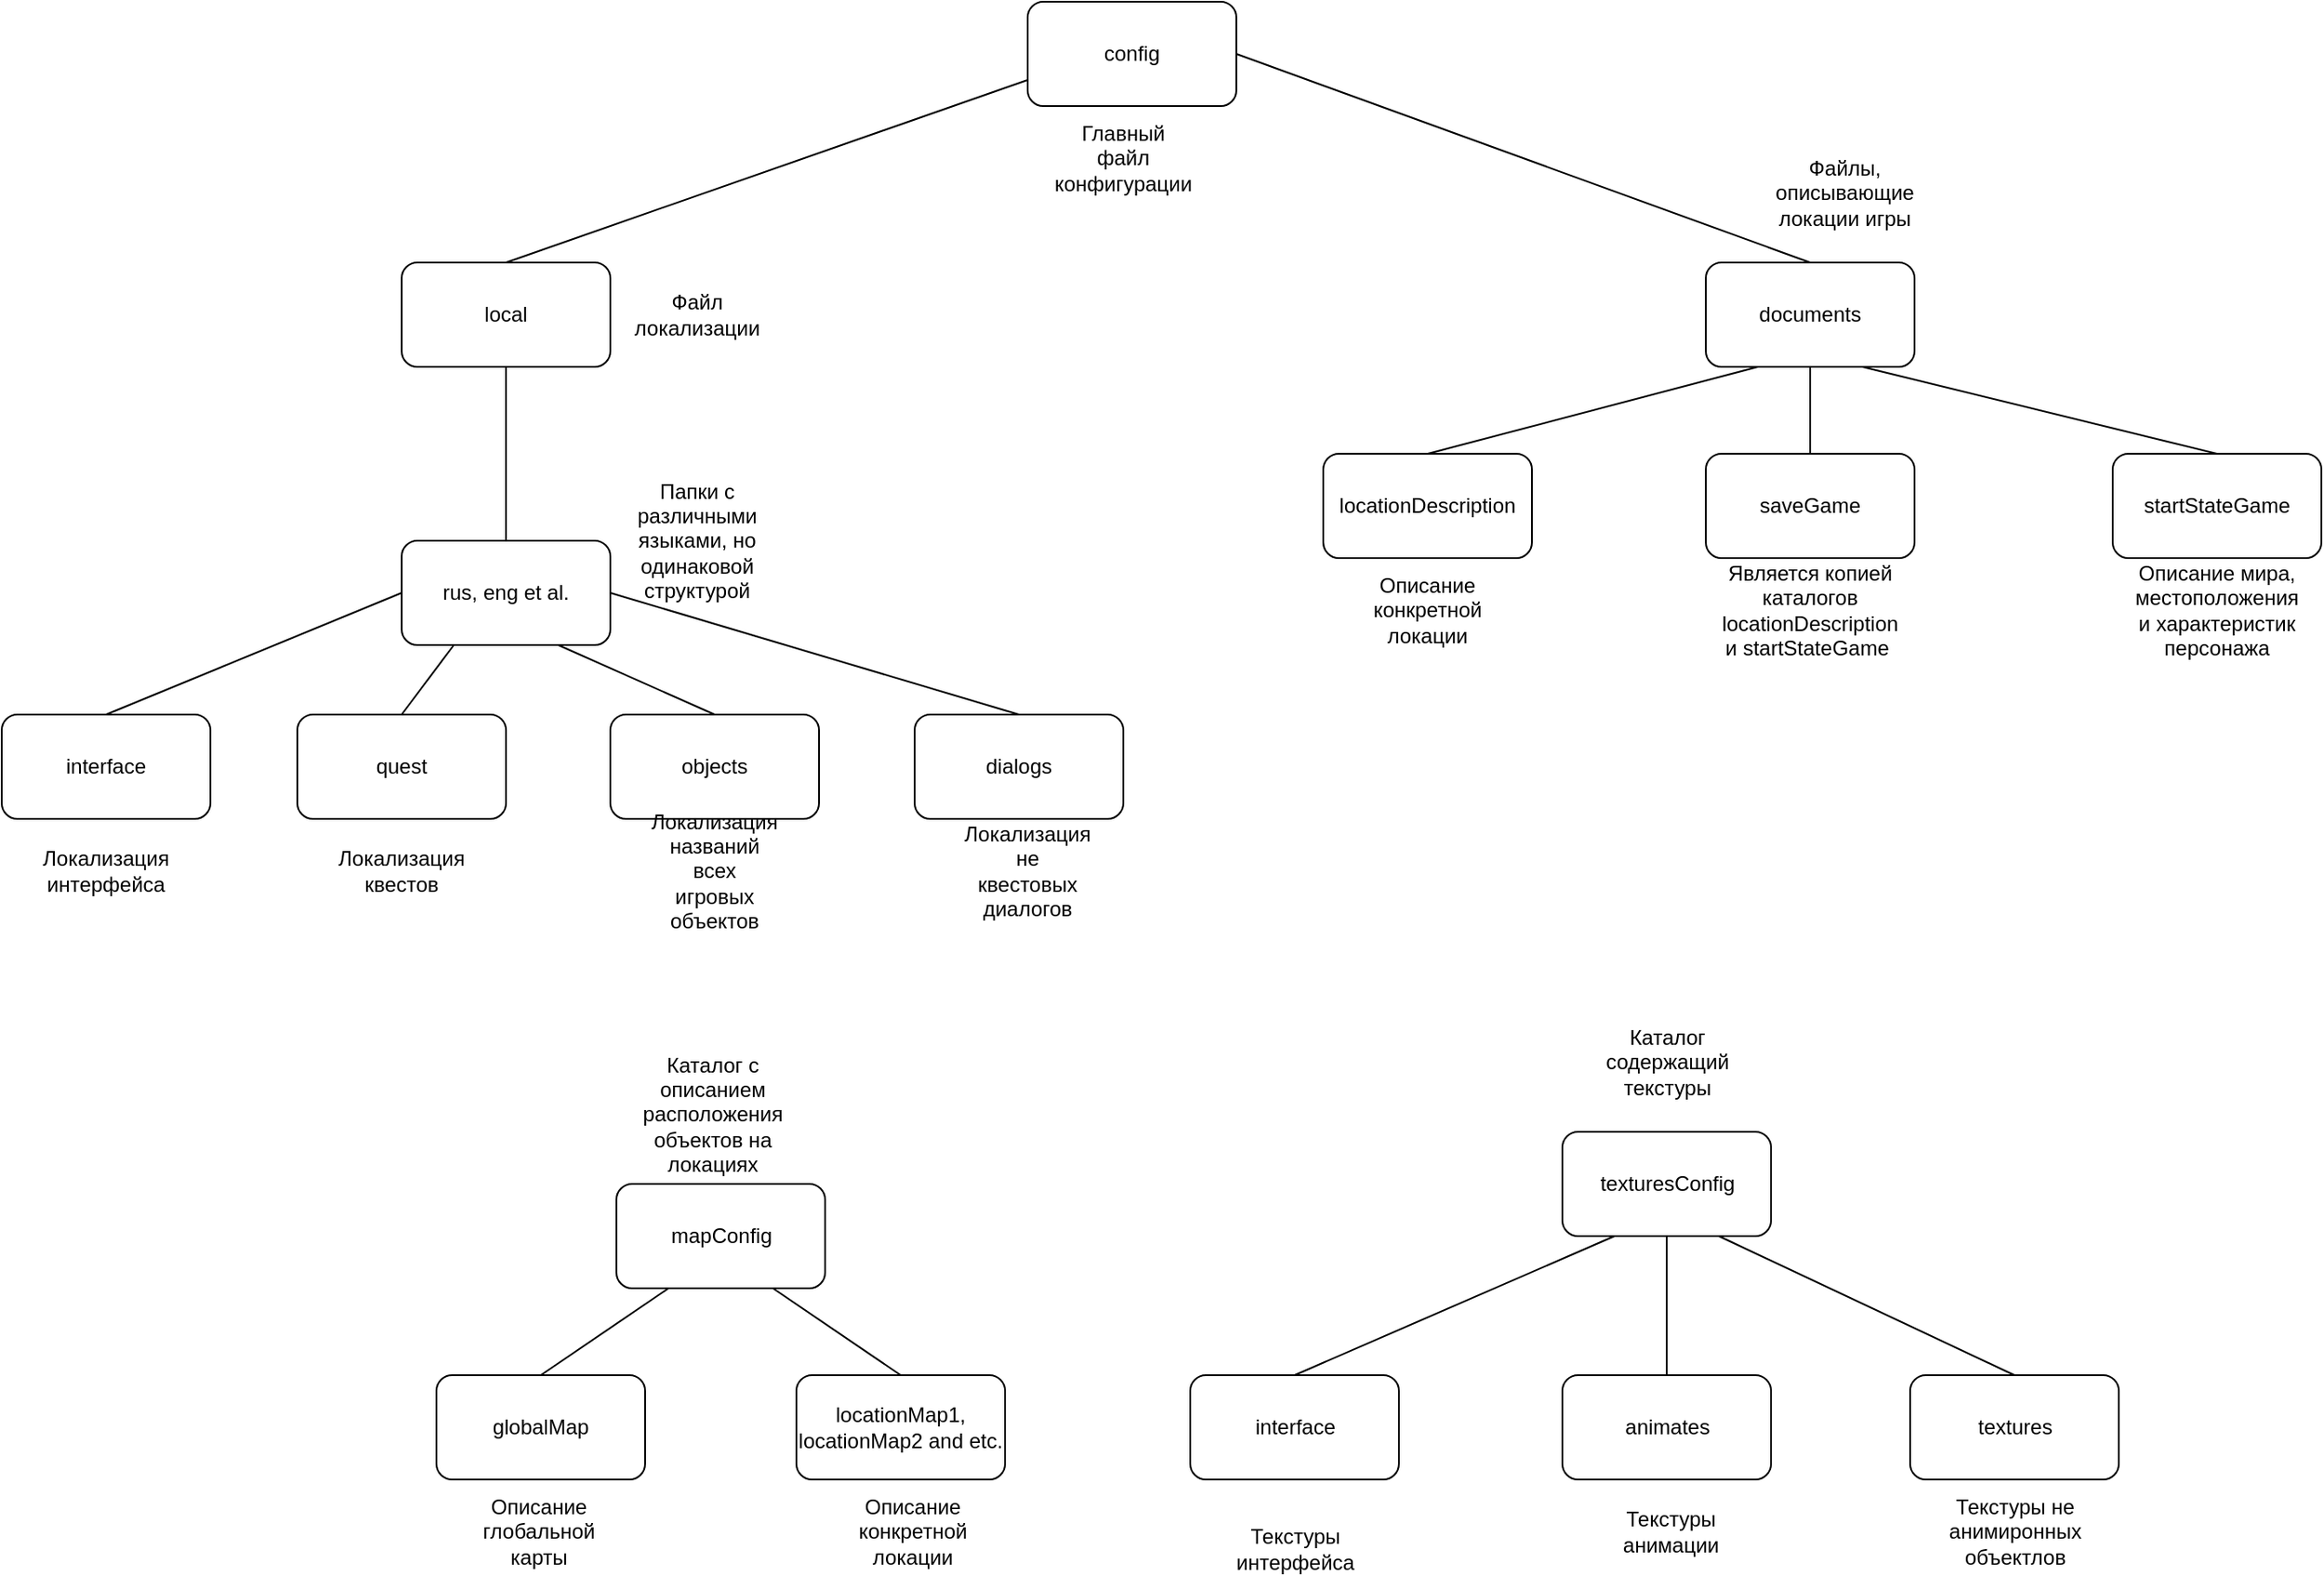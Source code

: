 <mxfile version="10.6.2" type="device"><diagram id="YLrBLQLcrGP_p7L9ZkHl" name="Страница 1"><mxGraphModel dx="1823" dy="595" grid="1" gridSize="10" guides="1" tooltips="1" connect="1" arrows="1" fold="1" page="1" pageScale="1" pageWidth="827" pageHeight="1169" math="0" shadow="0"><root><mxCell id="0"/><mxCell id="1" parent="0"/><mxCell id="KXJ2Z1LOH5INCWCHYU6q-1" value="config" style="rounded=1;whiteSpace=wrap;html=1;" parent="1" vertex="1"><mxGeometry x="490" y="130" width="120" height="60" as="geometry"/></mxCell><mxCell id="KXJ2Z1LOH5INCWCHYU6q-2" value="local" style="rounded=1;whiteSpace=wrap;html=1;" parent="1" vertex="1"><mxGeometry x="130" y="280" width="120" height="60" as="geometry"/></mxCell><mxCell id="KXJ2Z1LOH5INCWCHYU6q-3" value="rus, eng et al." style="rounded=1;whiteSpace=wrap;html=1;" parent="1" vertex="1"><mxGeometry x="130" y="440" width="120" height="60" as="geometry"/></mxCell><mxCell id="KXJ2Z1LOH5INCWCHYU6q-5" value="" style="endArrow=none;html=1;entryX=0;entryY=0.75;entryDx=0;entryDy=0;exitX=0.5;exitY=0;exitDx=0;exitDy=0;" parent="1" source="KXJ2Z1LOH5INCWCHYU6q-2" target="KXJ2Z1LOH5INCWCHYU6q-1" edge="1"><mxGeometry width="50" height="50" relative="1" as="geometry"><mxPoint x="180" y="270" as="sourcePoint"/><mxPoint x="230" y="220" as="targetPoint"/></mxGeometry></mxCell><mxCell id="KXJ2Z1LOH5INCWCHYU6q-6" value="" style="endArrow=none;html=1;entryX=0.5;entryY=1;entryDx=0;entryDy=0;exitX=0.5;exitY=0;exitDx=0;exitDy=0;" parent="1" source="KXJ2Z1LOH5INCWCHYU6q-3" target="KXJ2Z1LOH5INCWCHYU6q-2" edge="1"><mxGeometry width="50" height="50" relative="1" as="geometry"><mxPoint x="40" y="390" as="sourcePoint"/><mxPoint x="90" y="340" as="targetPoint"/></mxGeometry></mxCell><mxCell id="KXJ2Z1LOH5INCWCHYU6q-9" value="interface" style="rounded=1;whiteSpace=wrap;html=1;" parent="1" vertex="1"><mxGeometry x="-100" y="540" width="120" height="60" as="geometry"/></mxCell><mxCell id="KXJ2Z1LOH5INCWCHYU6q-10" value="quest" style="rounded=1;whiteSpace=wrap;html=1;" parent="1" vertex="1"><mxGeometry x="70" y="540" width="120" height="60" as="geometry"/></mxCell><mxCell id="KXJ2Z1LOH5INCWCHYU6q-11" value="objects" style="rounded=1;whiteSpace=wrap;html=1;" parent="1" vertex="1"><mxGeometry x="250" y="540" width="120" height="60" as="geometry"/></mxCell><mxCell id="KXJ2Z1LOH5INCWCHYU6q-12" value="dialogs" style="rounded=1;whiteSpace=wrap;html=1;" parent="1" vertex="1"><mxGeometry x="425" y="540" width="120" height="60" as="geometry"/></mxCell><mxCell id="KXJ2Z1LOH5INCWCHYU6q-13" value="documents" style="rounded=1;whiteSpace=wrap;html=1;" parent="1" vertex="1"><mxGeometry x="880" y="280" width="120" height="60" as="geometry"/></mxCell><mxCell id="KXJ2Z1LOH5INCWCHYU6q-14" value="locationDescription" style="rounded=1;whiteSpace=wrap;html=1;" parent="1" vertex="1"><mxGeometry x="660" y="390" width="120" height="60" as="geometry"/></mxCell><mxCell id="KXJ2Z1LOH5INCWCHYU6q-15" value="saveGame" style="rounded=1;whiteSpace=wrap;html=1;" parent="1" vertex="1"><mxGeometry x="880" y="390" width="120" height="60" as="geometry"/></mxCell><mxCell id="KXJ2Z1LOH5INCWCHYU6q-16" value="Главный файл конфигурации" style="text;html=1;strokeColor=none;fillColor=none;align=center;verticalAlign=middle;whiteSpace=wrap;rounded=0;" parent="1" vertex="1"><mxGeometry x="525" y="210" width="40" height="20" as="geometry"/></mxCell><mxCell id="KXJ2Z1LOH5INCWCHYU6q-17" value="Файл локализации" style="text;html=1;strokeColor=none;fillColor=none;align=center;verticalAlign=middle;whiteSpace=wrap;rounded=0;" parent="1" vertex="1"><mxGeometry x="280" y="300" width="40" height="20" as="geometry"/></mxCell><mxCell id="KXJ2Z1LOH5INCWCHYU6q-18" value="Папки с различными языками, но одинаковой структурой" style="text;html=1;strokeColor=none;fillColor=none;align=center;verticalAlign=middle;whiteSpace=wrap;rounded=0;" parent="1" vertex="1"><mxGeometry x="280" y="400" width="40" height="80" as="geometry"/></mxCell><mxCell id="KXJ2Z1LOH5INCWCHYU6q-19" value="Локализация интерфейса" style="text;html=1;strokeColor=none;fillColor=none;align=center;verticalAlign=middle;whiteSpace=wrap;rounded=0;" parent="1" vertex="1"><mxGeometry x="-60" y="620" width="40" height="20" as="geometry"/></mxCell><mxCell id="KXJ2Z1LOH5INCWCHYU6q-20" value="Локализация квестов" style="text;html=1;strokeColor=none;fillColor=none;align=center;verticalAlign=middle;whiteSpace=wrap;rounded=0;" parent="1" vertex="1"><mxGeometry x="110" y="620" width="40" height="20" as="geometry"/></mxCell><mxCell id="KXJ2Z1LOH5INCWCHYU6q-21" value="Локализация названий всех игровых объектов" style="text;html=1;strokeColor=none;fillColor=none;align=center;verticalAlign=middle;whiteSpace=wrap;rounded=0;" parent="1" vertex="1"><mxGeometry x="290" y="620" width="40" height="20" as="geometry"/></mxCell><mxCell id="KXJ2Z1LOH5INCWCHYU6q-22" value="" style="endArrow=none;html=1;entryX=0;entryY=0.5;entryDx=0;entryDy=0;exitX=0.5;exitY=0;exitDx=0;exitDy=0;" parent="1" source="KXJ2Z1LOH5INCWCHYU6q-9" target="KXJ2Z1LOH5INCWCHYU6q-3" edge="1"><mxGeometry width="50" height="50" relative="1" as="geometry"><mxPoint x="-40" y="505" as="sourcePoint"/><mxPoint x="10" y="455" as="targetPoint"/></mxGeometry></mxCell><mxCell id="KXJ2Z1LOH5INCWCHYU6q-23" value="" style="endArrow=none;html=1;exitX=0.25;exitY=1;exitDx=0;exitDy=0;entryX=0.5;entryY=0;entryDx=0;entryDy=0;" parent="1" source="KXJ2Z1LOH5INCWCHYU6q-3" target="KXJ2Z1LOH5INCWCHYU6q-10" edge="1"><mxGeometry width="50" height="50" relative="1" as="geometry"><mxPoint x="500" y="400" as="sourcePoint"/><mxPoint x="550" y="350" as="targetPoint"/></mxGeometry></mxCell><mxCell id="KXJ2Z1LOH5INCWCHYU6q-24" value="" style="endArrow=none;html=1;exitX=0.75;exitY=1;exitDx=0;exitDy=0;entryX=0.5;entryY=0;entryDx=0;entryDy=0;" parent="1" source="KXJ2Z1LOH5INCWCHYU6q-3" target="KXJ2Z1LOH5INCWCHYU6q-11" edge="1"><mxGeometry width="50" height="50" relative="1" as="geometry"><mxPoint x="480" y="490" as="sourcePoint"/><mxPoint x="530" y="440" as="targetPoint"/></mxGeometry></mxCell><mxCell id="KXJ2Z1LOH5INCWCHYU6q-25" value="" style="endArrow=none;html=1;exitX=1;exitY=0.5;exitDx=0;exitDy=0;entryX=0.5;entryY=0;entryDx=0;entryDy=0;" parent="1" source="KXJ2Z1LOH5INCWCHYU6q-3" target="KXJ2Z1LOH5INCWCHYU6q-12" edge="1"><mxGeometry width="50" height="50" relative="1" as="geometry"><mxPoint x="440" y="490" as="sourcePoint"/><mxPoint x="490" y="440" as="targetPoint"/></mxGeometry></mxCell><mxCell id="KXJ2Z1LOH5INCWCHYU6q-26" value="Локализация не квестовых диалогов" style="text;html=1;strokeColor=none;fillColor=none;align=center;verticalAlign=middle;whiteSpace=wrap;rounded=0;" parent="1" vertex="1"><mxGeometry x="470" y="620" width="40" height="20" as="geometry"/></mxCell><mxCell id="KXJ2Z1LOH5INCWCHYU6q-28" value="" style="endArrow=none;html=1;exitX=1;exitY=0.5;exitDx=0;exitDy=0;entryX=0.5;entryY=0;entryDx=0;entryDy=0;" parent="1" source="KXJ2Z1LOH5INCWCHYU6q-1" target="KXJ2Z1LOH5INCWCHYU6q-13" edge="1"><mxGeometry width="50" height="50" relative="1" as="geometry"><mxPoint x="660" y="320" as="sourcePoint"/><mxPoint x="710" y="270" as="targetPoint"/></mxGeometry></mxCell><mxCell id="KXJ2Z1LOH5INCWCHYU6q-29" value="Файлы, описывающие локации игры" style="text;html=1;strokeColor=none;fillColor=none;align=center;verticalAlign=middle;whiteSpace=wrap;rounded=0;" parent="1" vertex="1"><mxGeometry x="940" y="230" width="40" height="20" as="geometry"/></mxCell><mxCell id="KXJ2Z1LOH5INCWCHYU6q-30" value="startStateGame" style="rounded=1;whiteSpace=wrap;html=1;" parent="1" vertex="1"><mxGeometry x="1114" y="390" width="120" height="60" as="geometry"/></mxCell><mxCell id="KXJ2Z1LOH5INCWCHYU6q-31" value="" style="endArrow=none;html=1;entryX=0.25;entryY=1;entryDx=0;entryDy=0;exitX=0.5;exitY=0;exitDx=0;exitDy=0;" parent="1" source="KXJ2Z1LOH5INCWCHYU6q-14" target="KXJ2Z1LOH5INCWCHYU6q-13" edge="1"><mxGeometry width="50" height="50" relative="1" as="geometry"><mxPoint x="610" y="400" as="sourcePoint"/><mxPoint x="660" y="350" as="targetPoint"/></mxGeometry></mxCell><mxCell id="KXJ2Z1LOH5INCWCHYU6q-32" value="" style="endArrow=none;html=1;entryX=0.5;entryY=1;entryDx=0;entryDy=0;exitX=0.5;exitY=0;exitDx=0;exitDy=0;" parent="1" source="KXJ2Z1LOH5INCWCHYU6q-15" target="KXJ2Z1LOH5INCWCHYU6q-13" edge="1"><mxGeometry width="50" height="50" relative="1" as="geometry"><mxPoint x="880" y="580" as="sourcePoint"/><mxPoint x="930" y="530" as="targetPoint"/></mxGeometry></mxCell><mxCell id="KXJ2Z1LOH5INCWCHYU6q-33" value="" style="endArrow=none;html=1;exitX=0.75;exitY=1;exitDx=0;exitDy=0;entryX=0.5;entryY=0;entryDx=0;entryDy=0;" parent="1" source="KXJ2Z1LOH5INCWCHYU6q-13" target="KXJ2Z1LOH5INCWCHYU6q-30" edge="1"><mxGeometry width="50" height="50" relative="1" as="geometry"><mxPoint x="1160" y="300" as="sourcePoint"/><mxPoint x="1210" y="250" as="targetPoint"/></mxGeometry></mxCell><mxCell id="KXJ2Z1LOH5INCWCHYU6q-35" value="Описание конкретной локации" style="text;html=1;strokeColor=none;fillColor=none;align=center;verticalAlign=middle;whiteSpace=wrap;rounded=0;" parent="1" vertex="1"><mxGeometry x="700" y="470" width="40" height="20" as="geometry"/></mxCell><mxCell id="KXJ2Z1LOH5INCWCHYU6q-37" value="Является копией каталогов locationDescription и startStateGame&amp;nbsp;&lt;br&gt;" style="text;html=1;strokeColor=none;fillColor=none;align=center;verticalAlign=middle;whiteSpace=wrap;rounded=0;" parent="1" vertex="1"><mxGeometry x="920" y="470" width="40" height="20" as="geometry"/></mxCell><mxCell id="KXJ2Z1LOH5INCWCHYU6q-38" value="Описание мира, местоположения и характеристик персонажа" style="text;html=1;strokeColor=none;fillColor=none;align=center;verticalAlign=middle;whiteSpace=wrap;rounded=0;" parent="1" vertex="1"><mxGeometry x="1154" y="470" width="40" height="20" as="geometry"/></mxCell><mxCell id="KXJ2Z1LOH5INCWCHYU6q-39" value="mapConfig" style="rounded=1;whiteSpace=wrap;html=1;" parent="1" vertex="1"><mxGeometry x="253.5" y="810" width="120" height="60" as="geometry"/></mxCell><mxCell id="KXJ2Z1LOH5INCWCHYU6q-40" value="globalMap" style="rounded=1;whiteSpace=wrap;html=1;" parent="1" vertex="1"><mxGeometry x="150" y="920" width="120" height="60" as="geometry"/></mxCell><mxCell id="KXJ2Z1LOH5INCWCHYU6q-41" value="locationMap1, locationMap2 and etc." style="rounded=1;whiteSpace=wrap;html=1;" parent="1" vertex="1"><mxGeometry x="357" y="920" width="120" height="60" as="geometry"/></mxCell><mxCell id="KXJ2Z1LOH5INCWCHYU6q-44" value="texturesConfig" style="rounded=1;whiteSpace=wrap;html=1;" parent="1" vertex="1"><mxGeometry x="797.5" y="780" width="120" height="60" as="geometry"/></mxCell><mxCell id="KXJ2Z1LOH5INCWCHYU6q-45" value="interface" style="rounded=1;whiteSpace=wrap;html=1;" parent="1" vertex="1"><mxGeometry x="583.5" y="920" width="120" height="60" as="geometry"/></mxCell><mxCell id="KXJ2Z1LOH5INCWCHYU6q-46" value="animates" style="rounded=1;whiteSpace=wrap;html=1;" parent="1" vertex="1"><mxGeometry x="797.5" y="920" width="120" height="60" as="geometry"/></mxCell><mxCell id="KXJ2Z1LOH5INCWCHYU6q-47" value="textures" style="rounded=1;whiteSpace=wrap;html=1;" parent="1" vertex="1"><mxGeometry x="997.5" y="920" width="120" height="60" as="geometry"/></mxCell><mxCell id="KXJ2Z1LOH5INCWCHYU6q-48" value="" style="endArrow=none;html=1;entryX=0.25;entryY=1;entryDx=0;entryDy=0;exitX=0.5;exitY=0;exitDx=0;exitDy=0;" parent="1" source="KXJ2Z1LOH5INCWCHYU6q-45" target="KXJ2Z1LOH5INCWCHYU6q-44" edge="1"><mxGeometry width="50" height="50" relative="1" as="geometry"><mxPoint x="603.5" y="880" as="sourcePoint"/><mxPoint x="703.5" y="820" as="targetPoint"/></mxGeometry></mxCell><mxCell id="KXJ2Z1LOH5INCWCHYU6q-49" value="" style="endArrow=none;html=1;entryX=0.5;entryY=1;entryDx=0;entryDy=0;exitX=0.5;exitY=0;exitDx=0;exitDy=0;" parent="1" source="KXJ2Z1LOH5INCWCHYU6q-46" target="KXJ2Z1LOH5INCWCHYU6q-44" edge="1"><mxGeometry width="50" height="50" relative="1" as="geometry"><mxPoint x="823.5" y="920" as="sourcePoint"/><mxPoint x="873.5" y="870" as="targetPoint"/></mxGeometry></mxCell><mxCell id="KXJ2Z1LOH5INCWCHYU6q-50" value="" style="endArrow=none;html=1;exitX=0.75;exitY=1;exitDx=0;exitDy=0;entryX=0.5;entryY=0;entryDx=0;entryDy=0;" parent="1" source="KXJ2Z1LOH5INCWCHYU6q-44" target="KXJ2Z1LOH5INCWCHYU6q-47" edge="1"><mxGeometry width="50" height="50" relative="1" as="geometry"><mxPoint x="1023.5" y="890" as="sourcePoint"/><mxPoint x="1073.5" y="840" as="targetPoint"/></mxGeometry></mxCell><mxCell id="KXJ2Z1LOH5INCWCHYU6q-51" value="" style="endArrow=none;html=1;entryX=0.25;entryY=1;entryDx=0;entryDy=0;exitX=0.5;exitY=0;exitDx=0;exitDy=0;" parent="1" source="KXJ2Z1LOH5INCWCHYU6q-40" target="KXJ2Z1LOH5INCWCHYU6q-39" edge="1"><mxGeometry width="50" height="50" relative="1" as="geometry"><mxPoint x="43.5" y="950" as="sourcePoint"/><mxPoint x="93.5" y="900" as="targetPoint"/></mxGeometry></mxCell><mxCell id="KXJ2Z1LOH5INCWCHYU6q-52" value="" style="endArrow=none;html=1;entryX=0.75;entryY=1;entryDx=0;entryDy=0;exitX=0.5;exitY=0;exitDx=0;exitDy=0;" parent="1" source="KXJ2Z1LOH5INCWCHYU6q-41" target="KXJ2Z1LOH5INCWCHYU6q-39" edge="1"><mxGeometry width="50" height="50" relative="1" as="geometry"><mxPoint x="303.5" y="1120" as="sourcePoint"/><mxPoint x="353.5" y="1070" as="targetPoint"/></mxGeometry></mxCell><mxCell id="KXJ2Z1LOH5INCWCHYU6q-53" value="Каталог с описанием расположения объектов на локациях" style="text;html=1;strokeColor=none;fillColor=none;align=center;verticalAlign=middle;whiteSpace=wrap;rounded=0;" parent="1" vertex="1"><mxGeometry x="288.5" y="760" width="40" height="20" as="geometry"/></mxCell><mxCell id="KXJ2Z1LOH5INCWCHYU6q-54" value="Описание глобальной карты" style="text;html=1;strokeColor=none;fillColor=none;align=center;verticalAlign=middle;whiteSpace=wrap;rounded=0;" parent="1" vertex="1"><mxGeometry x="188.5" y="1000" width="40" height="20" as="geometry"/></mxCell><mxCell id="KXJ2Z1LOH5INCWCHYU6q-55" value="Описание конкретной локации" style="text;html=1;strokeColor=none;fillColor=none;align=center;verticalAlign=middle;whiteSpace=wrap;rounded=0;" parent="1" vertex="1"><mxGeometry x="403.5" y="1000" width="40" height="20" as="geometry"/></mxCell><mxCell id="KXJ2Z1LOH5INCWCHYU6q-56" value="Каталог содержащий текстуры" style="text;html=1;strokeColor=none;fillColor=none;align=center;verticalAlign=middle;whiteSpace=wrap;rounded=0;" parent="1" vertex="1"><mxGeometry x="838" y="730" width="40" height="20" as="geometry"/></mxCell><mxCell id="KXJ2Z1LOH5INCWCHYU6q-57" value="Текстуры интерфейса" style="text;html=1;strokeColor=none;fillColor=none;align=center;verticalAlign=middle;whiteSpace=wrap;rounded=0;" parent="1" vertex="1"><mxGeometry x="624" y="1010" width="40" height="20" as="geometry"/></mxCell><mxCell id="KXJ2Z1LOH5INCWCHYU6q-58" value="Текстуры анимации" style="text;html=1;strokeColor=none;fillColor=none;align=center;verticalAlign=middle;whiteSpace=wrap;rounded=0;" parent="1" vertex="1"><mxGeometry x="840" y="1000" width="40" height="20" as="geometry"/></mxCell><mxCell id="KXJ2Z1LOH5INCWCHYU6q-59" value="Текстуры не анимиронных объектлов&lt;br&gt;" style="text;html=1;strokeColor=none;fillColor=none;align=center;verticalAlign=middle;whiteSpace=wrap;rounded=0;" parent="1" vertex="1"><mxGeometry x="1038" y="1000" width="40" height="20" as="geometry"/></mxCell></root></mxGraphModel></diagram></mxfile>
